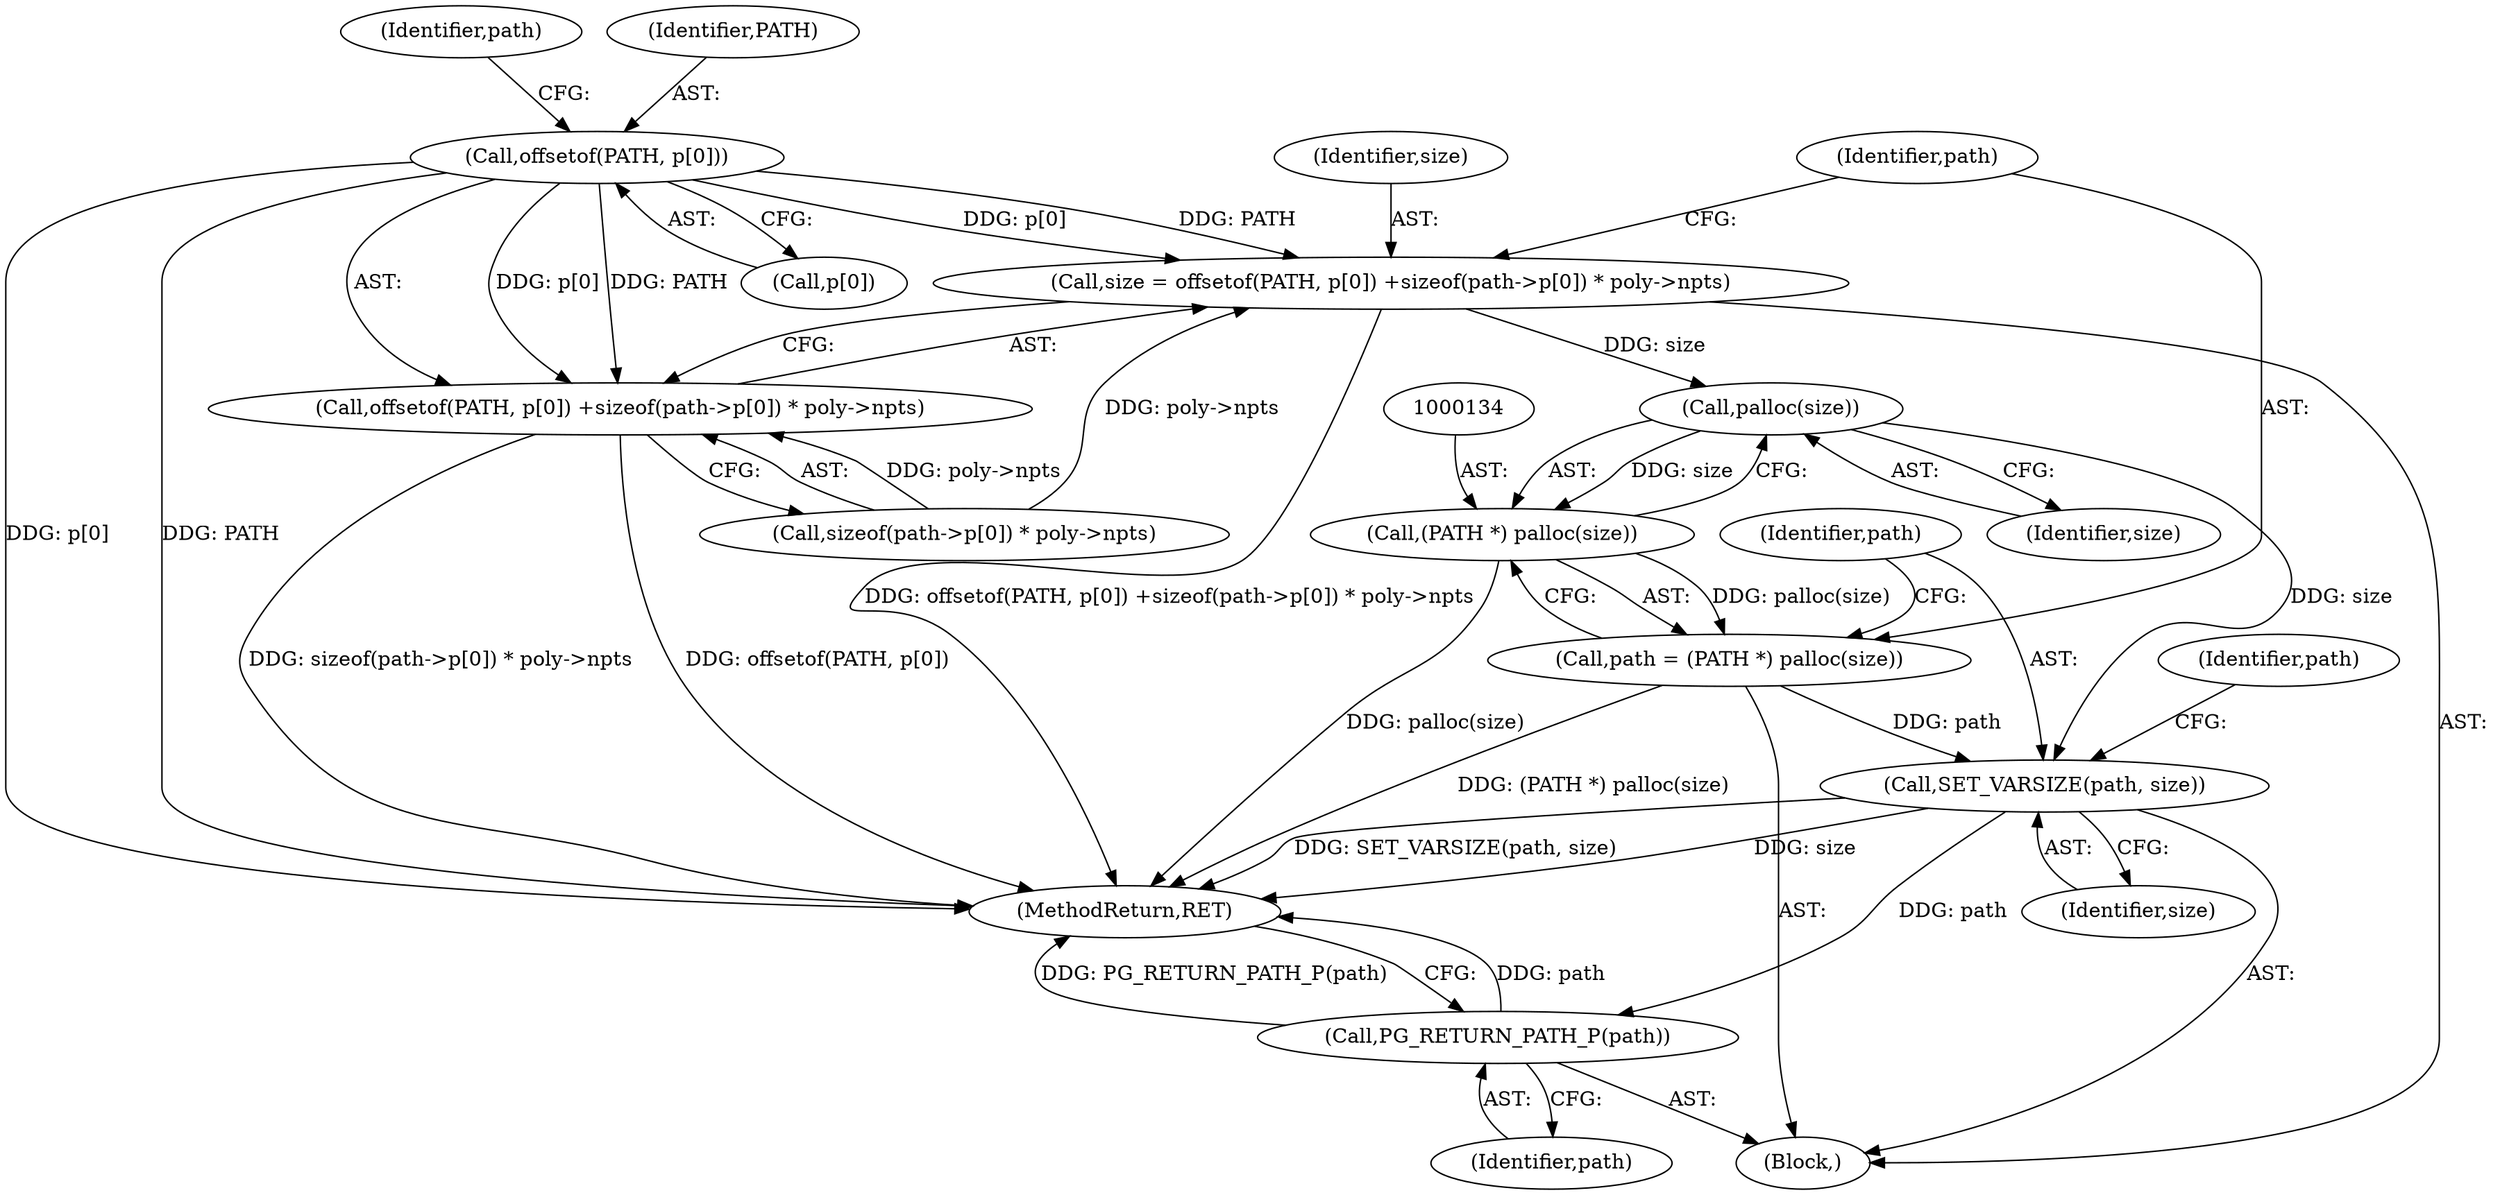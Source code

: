 digraph "0_postgres_31400a673325147e1205326008e32135a78b4d8a_15@array" {
"1000116" [label="(Call,offsetof(PATH, p[0]))"];
"1000113" [label="(Call,size = offsetof(PATH, p[0]) +sizeof(path->p[0]) * poly->npts)"];
"1000135" [label="(Call,palloc(size))"];
"1000133" [label="(Call,(PATH *) palloc(size))"];
"1000131" [label="(Call,path = (PATH *) palloc(size))"];
"1000137" [label="(Call,SET_VARSIZE(path, size))"];
"1000199" [label="(Call,PG_RETURN_PATH_P(path))"];
"1000115" [label="(Call,offsetof(PATH, p[0]) +sizeof(path->p[0]) * poly->npts)"];
"1000199" [label="(Call,PG_RETURN_PATH_P(path))"];
"1000142" [label="(Identifier,path)"];
"1000118" [label="(Call,p[0])"];
"1000139" [label="(Identifier,size)"];
"1000113" [label="(Call,size = offsetof(PATH, p[0]) +sizeof(path->p[0]) * poly->npts)"];
"1000200" [label="(Identifier,path)"];
"1000114" [label="(Identifier,size)"];
"1000132" [label="(Identifier,path)"];
"1000125" [label="(Identifier,path)"];
"1000201" [label="(MethodReturn,RET)"];
"1000115" [label="(Call,offsetof(PATH, p[0]) +sizeof(path->p[0]) * poly->npts)"];
"1000104" [label="(Block,)"];
"1000117" [label="(Identifier,PATH)"];
"1000135" [label="(Call,palloc(size))"];
"1000136" [label="(Identifier,size)"];
"1000116" [label="(Call,offsetof(PATH, p[0]))"];
"1000133" [label="(Call,(PATH *) palloc(size))"];
"1000138" [label="(Identifier,path)"];
"1000131" [label="(Call,path = (PATH *) palloc(size))"];
"1000121" [label="(Call,sizeof(path->p[0]) * poly->npts)"];
"1000137" [label="(Call,SET_VARSIZE(path, size))"];
"1000116" -> "1000115"  [label="AST: "];
"1000116" -> "1000118"  [label="CFG: "];
"1000117" -> "1000116"  [label="AST: "];
"1000118" -> "1000116"  [label="AST: "];
"1000125" -> "1000116"  [label="CFG: "];
"1000116" -> "1000201"  [label="DDG: PATH"];
"1000116" -> "1000201"  [label="DDG: p[0]"];
"1000116" -> "1000113"  [label="DDG: PATH"];
"1000116" -> "1000113"  [label="DDG: p[0]"];
"1000116" -> "1000115"  [label="DDG: PATH"];
"1000116" -> "1000115"  [label="DDG: p[0]"];
"1000113" -> "1000104"  [label="AST: "];
"1000113" -> "1000115"  [label="CFG: "];
"1000114" -> "1000113"  [label="AST: "];
"1000115" -> "1000113"  [label="AST: "];
"1000132" -> "1000113"  [label="CFG: "];
"1000113" -> "1000201"  [label="DDG: offsetof(PATH, p[0]) +sizeof(path->p[0]) * poly->npts"];
"1000121" -> "1000113"  [label="DDG: poly->npts"];
"1000113" -> "1000135"  [label="DDG: size"];
"1000135" -> "1000133"  [label="AST: "];
"1000135" -> "1000136"  [label="CFG: "];
"1000136" -> "1000135"  [label="AST: "];
"1000133" -> "1000135"  [label="CFG: "];
"1000135" -> "1000133"  [label="DDG: size"];
"1000135" -> "1000137"  [label="DDG: size"];
"1000133" -> "1000131"  [label="AST: "];
"1000134" -> "1000133"  [label="AST: "];
"1000131" -> "1000133"  [label="CFG: "];
"1000133" -> "1000201"  [label="DDG: palloc(size)"];
"1000133" -> "1000131"  [label="DDG: palloc(size)"];
"1000131" -> "1000104"  [label="AST: "];
"1000132" -> "1000131"  [label="AST: "];
"1000138" -> "1000131"  [label="CFG: "];
"1000131" -> "1000201"  [label="DDG: (PATH *) palloc(size)"];
"1000131" -> "1000137"  [label="DDG: path"];
"1000137" -> "1000104"  [label="AST: "];
"1000137" -> "1000139"  [label="CFG: "];
"1000138" -> "1000137"  [label="AST: "];
"1000139" -> "1000137"  [label="AST: "];
"1000142" -> "1000137"  [label="CFG: "];
"1000137" -> "1000201"  [label="DDG: size"];
"1000137" -> "1000201"  [label="DDG: SET_VARSIZE(path, size)"];
"1000137" -> "1000199"  [label="DDG: path"];
"1000199" -> "1000104"  [label="AST: "];
"1000199" -> "1000200"  [label="CFG: "];
"1000200" -> "1000199"  [label="AST: "];
"1000201" -> "1000199"  [label="CFG: "];
"1000199" -> "1000201"  [label="DDG: path"];
"1000199" -> "1000201"  [label="DDG: PG_RETURN_PATH_P(path)"];
"1000115" -> "1000121"  [label="CFG: "];
"1000121" -> "1000115"  [label="AST: "];
"1000115" -> "1000201"  [label="DDG: sizeof(path->p[0]) * poly->npts"];
"1000115" -> "1000201"  [label="DDG: offsetof(PATH, p[0])"];
"1000121" -> "1000115"  [label="DDG: poly->npts"];
}

